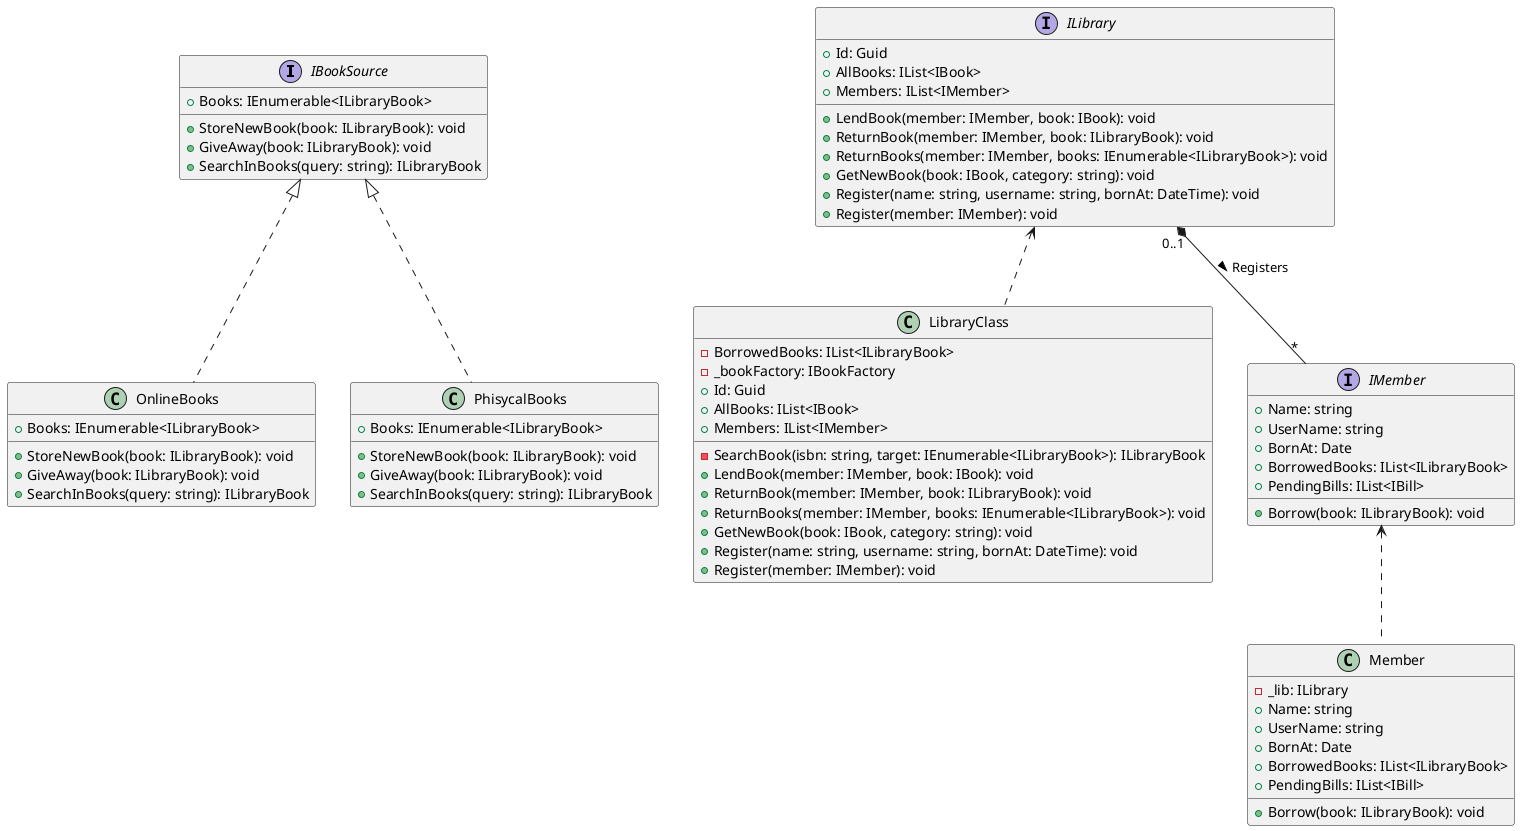 @startuml Library (id=LIBRARY) 

interface IBookSource {
	+ Books: IEnumerable<ILibraryBook>
	+ StoreNewBook(book: ILibraryBook): void
	+ GiveAway(book: ILibraryBook): void
	+ SearchInBooks(query: string): ILibraryBook
}

class OnlineBooks implements IBookSource{
	+ Books: IEnumerable<ILibraryBook>
	+ StoreNewBook(book: ILibraryBook): void
	+ GiveAway(book: ILibraryBook): void
	+ SearchInBooks(query: string): ILibraryBook
}

class PhisycalBooks implements IBookSource{
	+ Books: IEnumerable<ILibraryBook>
	+ StoreNewBook(book: ILibraryBook): void
	+ GiveAway(book: ILibraryBook): void
	+ SearchInBooks(query: string): ILibraryBook
}

interface ILibrary{
	+ Id: Guid
	+ AllBooks: IList<IBook>
	+ Members: IList<IMember>
	+ LendBook(member: IMember, book: IBook): void
	+ ReturnBook(member: IMember, book: ILibraryBook): void
	+ ReturnBooks(member: IMember, books: IEnumerable<ILibraryBook>): void
	+ GetNewBook(book: IBook, category: string): void
	+ Register(name: string, username: string, bornAt: DateTime): void
	+ Register(member: IMember): void
}

class LibraryClass{
	- BorrowedBooks: IList<ILibraryBook>
	- SearchBook(isbn: string, target: IEnumerable<ILibraryBook>): ILibraryBook
	- _bookFactory: IBookFactory
	+ Id: Guid
	+ AllBooks: IList<IBook>
	+ Members: IList<IMember>
	+ LendBook(member: IMember, book: IBook): void
	+ ReturnBook(member: IMember, book: ILibraryBook): void
	+ ReturnBooks(member: IMember, books: IEnumerable<ILibraryBook>): void
	+ GetNewBook(book: IBook, category: string): void
	+ Register(name: string, username: string, bornAt: DateTime): void
	+ Register(member: IMember): void
}


interface IMember{
	+ Name: string
	+ UserName: string
	+ BornAt: Date
	+ BorrowedBooks: IList<ILibraryBook>
	+ PendingBills: IList<IBill>
	+ Borrow(book: ILibraryBook): void
}

class Member{
	- _lib: ILibrary
	+ Name: string
	+ UserName: string
	+ BornAt: Date
	+ BorrowedBooks: IList<ILibraryBook>
	+ PendingBills: IList<IBill>
	+ Borrow(book: ILibraryBook): void
}

ILibrary <.. LibraryClass
ILibrary "0..1" *-- "*" IMember : Registers >
IMember <.. Member

@enduml